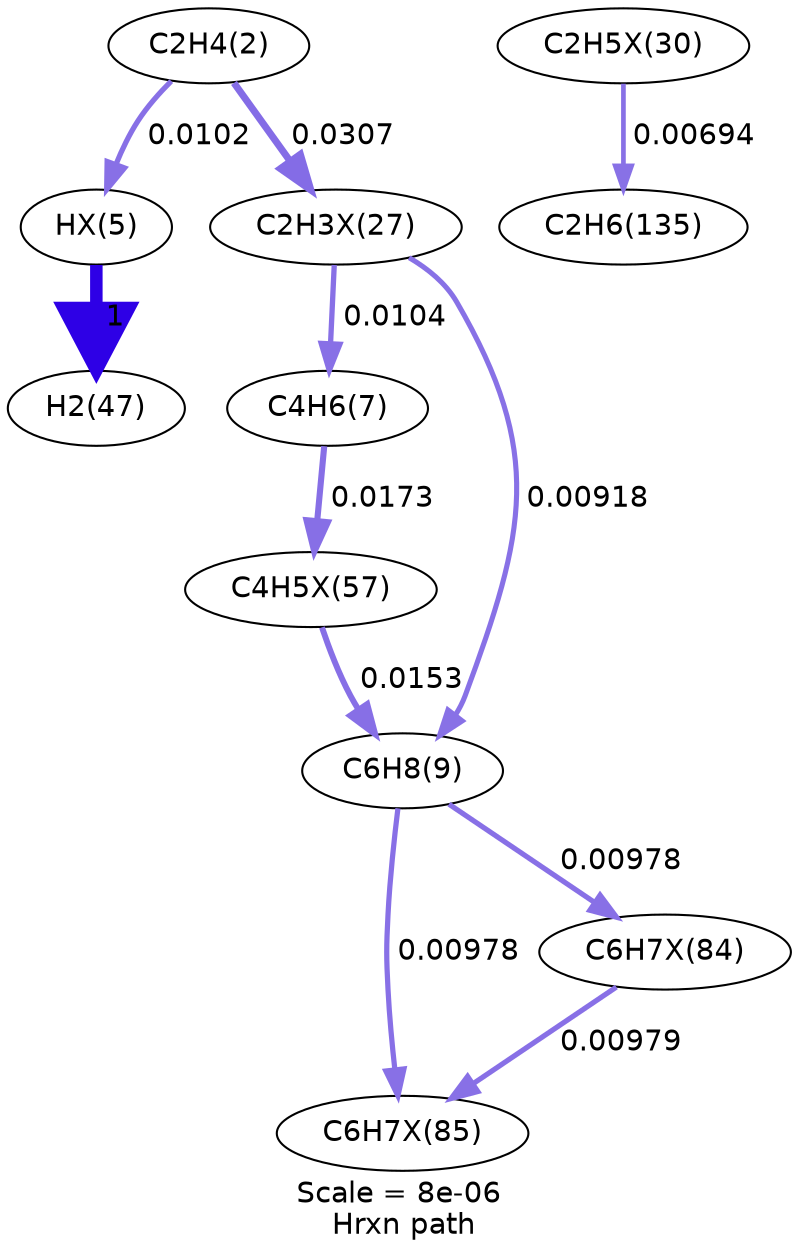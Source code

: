digraph reaction_paths {
center=1;
s5 -> s34[fontname="Helvetica", style="setlinewidth(2.54)", arrowsize=1.27, color="0.7, 0.51, 0.9"
, label=" 0.0102"];
s5 -> s35[fontname="Helvetica", style="setlinewidth(3.37)", arrowsize=1.69, color="0.7, 0.531, 0.9"
, label=" 0.0307"];
s34 -> s11[fontname="Helvetica", style="setlinewidth(6)", arrowsize=3, color="0.7, 1.5, 0.9"
, label=" 1"];
s35 -> s8[fontname="Helvetica", style="setlinewidth(2.55)", arrowsize=1.28, color="0.7, 0.51, 0.9"
, label=" 0.0104"];
s35 -> s9[fontname="Helvetica", style="setlinewidth(2.46)", arrowsize=1.23, color="0.7, 0.509, 0.9"
, label=" 0.00918"];
s8 -> s47[fontname="Helvetica", style="setlinewidth(2.94)", arrowsize=1.47, color="0.7, 0.517, 0.9"
, label=" 0.0173"];
s47 -> s9[fontname="Helvetica", style="setlinewidth(2.84)", arrowsize=1.42, color="0.7, 0.515, 0.9"
, label=" 0.0153"];
s9 -> s49[fontname="Helvetica", style="setlinewidth(2.51)", arrowsize=1.25, color="0.7, 0.51, 0.9"
, label=" 0.00978"];
s9 -> s48[fontname="Helvetica", style="setlinewidth(2.51)", arrowsize=1.25, color="0.7, 0.51, 0.9"
, label=" 0.00978"];
s38 -> s13[fontname="Helvetica", style="setlinewidth(2.25)", arrowsize=1.12, color="0.7, 0.507, 0.9"
, label=" 0.00694"];
s48 -> s49[fontname="Helvetica", style="setlinewidth(2.51)", arrowsize=1.25, color="0.7, 0.51, 0.9"
, label=" 0.00979"];
s5 [ fontname="Helvetica", label="C2H4(2)"];
s8 [ fontname="Helvetica", label="C4H6(7)"];
s9 [ fontname="Helvetica", label="C6H8(9)"];
s11 [ fontname="Helvetica", label="H2(47)"];
s13 [ fontname="Helvetica", label="C2H6(135)"];
s34 [ fontname="Helvetica", label="HX(5)"];
s35 [ fontname="Helvetica", label="C2H3X(27)"];
s38 [ fontname="Helvetica", label="C2H5X(30)"];
s47 [ fontname="Helvetica", label="C4H5X(57)"];
s48 [ fontname="Helvetica", label="C6H7X(84)"];
s49 [ fontname="Helvetica", label="C6H7X(85)"];
 label = "Scale = 8e-06\l Hrxn path";
 fontname = "Helvetica";
}
